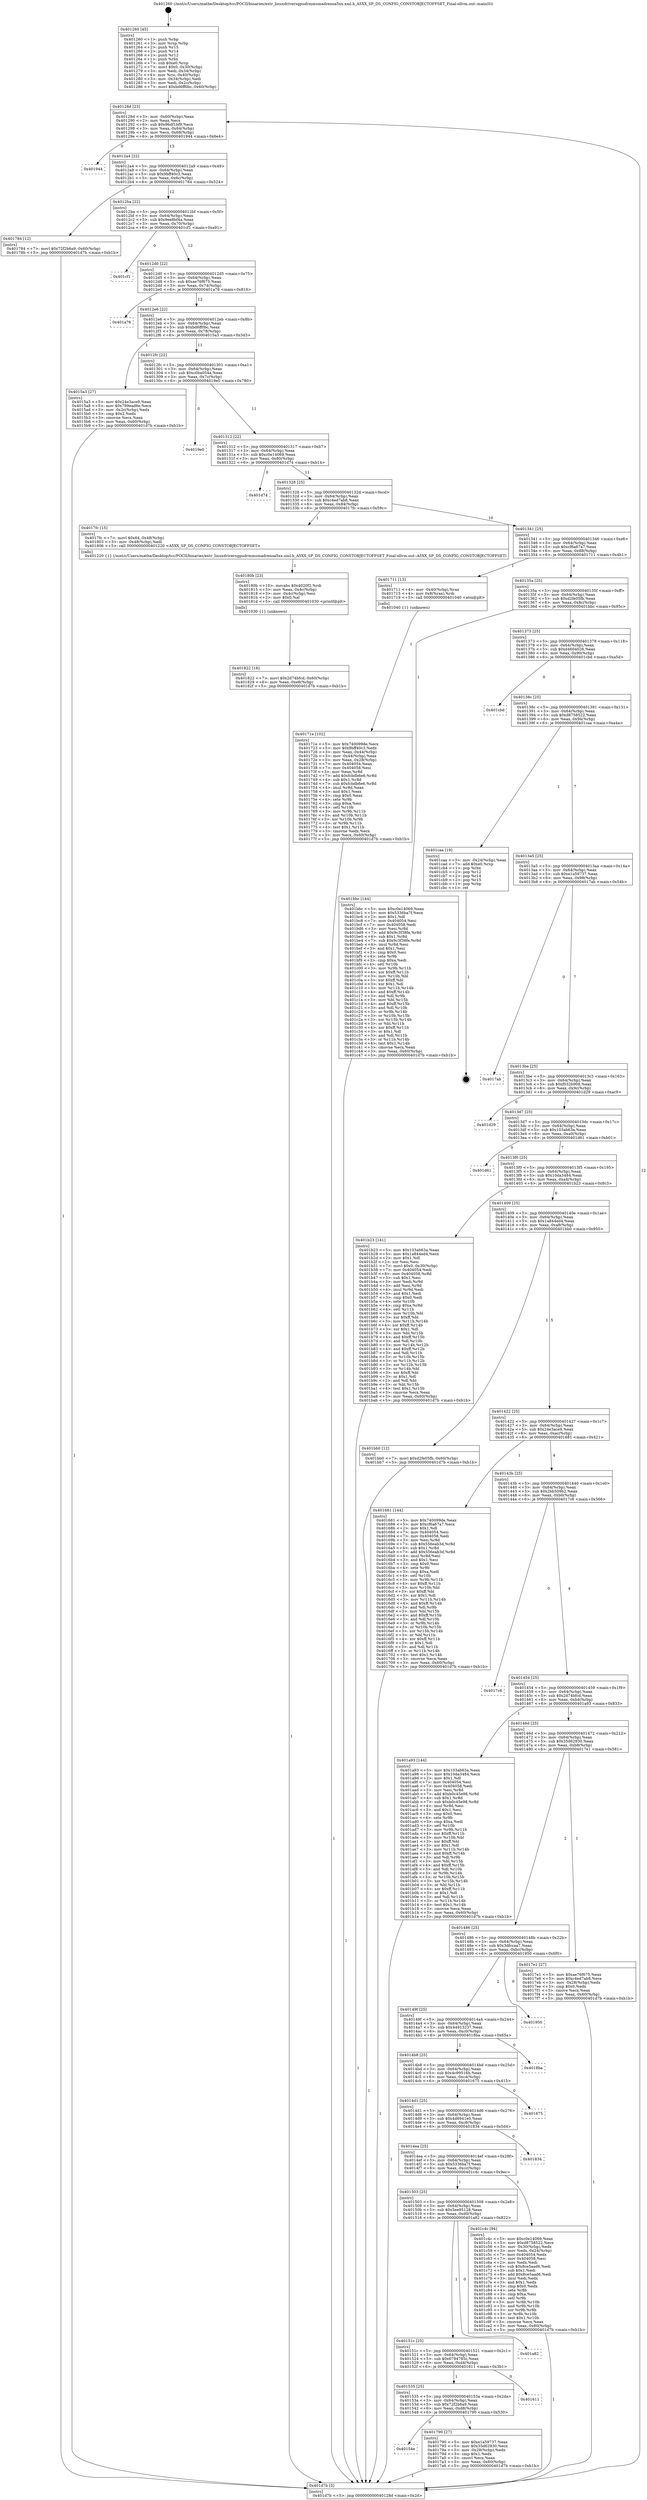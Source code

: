 digraph "0x401260" {
  label = "0x401260 (/mnt/c/Users/mathe/Desktop/tcc/POCII/binaries/extr_linuxdriversgpudrmmsmadrenoa5xx.xml.h_A5XX_SP_DS_CONFIG_CONSTOBJECTOFFSET_Final-ollvm.out::main(0))"
  labelloc = "t"
  node[shape=record]

  Entry [label="",width=0.3,height=0.3,shape=circle,fillcolor=black,style=filled]
  "0x40128d" [label="{
     0x40128d [23]\l
     | [instrs]\l
     &nbsp;&nbsp;0x40128d \<+3\>: mov -0x60(%rbp),%eax\l
     &nbsp;&nbsp;0x401290 \<+2\>: mov %eax,%ecx\l
     &nbsp;&nbsp;0x401292 \<+6\>: sub $0x96df1bf9,%ecx\l
     &nbsp;&nbsp;0x401298 \<+3\>: mov %eax,-0x64(%rbp)\l
     &nbsp;&nbsp;0x40129b \<+3\>: mov %ecx,-0x68(%rbp)\l
     &nbsp;&nbsp;0x40129e \<+6\>: je 0000000000401944 \<main+0x6e4\>\l
  }"]
  "0x401944" [label="{
     0x401944\l
  }", style=dashed]
  "0x4012a4" [label="{
     0x4012a4 [22]\l
     | [instrs]\l
     &nbsp;&nbsp;0x4012a4 \<+5\>: jmp 00000000004012a9 \<main+0x49\>\l
     &nbsp;&nbsp;0x4012a9 \<+3\>: mov -0x64(%rbp),%eax\l
     &nbsp;&nbsp;0x4012ac \<+5\>: sub $0x9bff40c3,%eax\l
     &nbsp;&nbsp;0x4012b1 \<+3\>: mov %eax,-0x6c(%rbp)\l
     &nbsp;&nbsp;0x4012b4 \<+6\>: je 0000000000401784 \<main+0x524\>\l
  }"]
  Exit [label="",width=0.3,height=0.3,shape=circle,fillcolor=black,style=filled,peripheries=2]
  "0x401784" [label="{
     0x401784 [12]\l
     | [instrs]\l
     &nbsp;&nbsp;0x401784 \<+7\>: movl $0x72f2b6a9,-0x60(%rbp)\l
     &nbsp;&nbsp;0x40178b \<+5\>: jmp 0000000000401d7b \<main+0xb1b\>\l
  }"]
  "0x4012ba" [label="{
     0x4012ba [22]\l
     | [instrs]\l
     &nbsp;&nbsp;0x4012ba \<+5\>: jmp 00000000004012bf \<main+0x5f\>\l
     &nbsp;&nbsp;0x4012bf \<+3\>: mov -0x64(%rbp),%eax\l
     &nbsp;&nbsp;0x4012c2 \<+5\>: sub $0x9ee8bf4a,%eax\l
     &nbsp;&nbsp;0x4012c7 \<+3\>: mov %eax,-0x70(%rbp)\l
     &nbsp;&nbsp;0x4012ca \<+6\>: je 0000000000401cf1 \<main+0xa91\>\l
  }"]
  "0x401822" [label="{
     0x401822 [18]\l
     | [instrs]\l
     &nbsp;&nbsp;0x401822 \<+7\>: movl $0x2d74bfcd,-0x60(%rbp)\l
     &nbsp;&nbsp;0x401829 \<+6\>: mov %eax,-0xe8(%rbp)\l
     &nbsp;&nbsp;0x40182f \<+5\>: jmp 0000000000401d7b \<main+0xb1b\>\l
  }"]
  "0x401cf1" [label="{
     0x401cf1\l
  }", style=dashed]
  "0x4012d0" [label="{
     0x4012d0 [22]\l
     | [instrs]\l
     &nbsp;&nbsp;0x4012d0 \<+5\>: jmp 00000000004012d5 \<main+0x75\>\l
     &nbsp;&nbsp;0x4012d5 \<+3\>: mov -0x64(%rbp),%eax\l
     &nbsp;&nbsp;0x4012d8 \<+5\>: sub $0xae76f675,%eax\l
     &nbsp;&nbsp;0x4012dd \<+3\>: mov %eax,-0x74(%rbp)\l
     &nbsp;&nbsp;0x4012e0 \<+6\>: je 0000000000401a76 \<main+0x816\>\l
  }"]
  "0x40180b" [label="{
     0x40180b [23]\l
     | [instrs]\l
     &nbsp;&nbsp;0x40180b \<+10\>: movabs $0x4020f2,%rdi\l
     &nbsp;&nbsp;0x401815 \<+3\>: mov %eax,-0x4c(%rbp)\l
     &nbsp;&nbsp;0x401818 \<+3\>: mov -0x4c(%rbp),%esi\l
     &nbsp;&nbsp;0x40181b \<+2\>: mov $0x0,%al\l
     &nbsp;&nbsp;0x40181d \<+5\>: call 0000000000401030 \<printf@plt\>\l
     | [calls]\l
     &nbsp;&nbsp;0x401030 \{1\} (unknown)\l
  }"]
  "0x401a76" [label="{
     0x401a76\l
  }", style=dashed]
  "0x4012e6" [label="{
     0x4012e6 [22]\l
     | [instrs]\l
     &nbsp;&nbsp;0x4012e6 \<+5\>: jmp 00000000004012eb \<main+0x8b\>\l
     &nbsp;&nbsp;0x4012eb \<+3\>: mov -0x64(%rbp),%eax\l
     &nbsp;&nbsp;0x4012ee \<+5\>: sub $0xbd6ff0bc,%eax\l
     &nbsp;&nbsp;0x4012f3 \<+3\>: mov %eax,-0x78(%rbp)\l
     &nbsp;&nbsp;0x4012f6 \<+6\>: je 00000000004015a3 \<main+0x343\>\l
  }"]
  "0x40154e" [label="{
     0x40154e\l
  }", style=dashed]
  "0x4015a3" [label="{
     0x4015a3 [27]\l
     | [instrs]\l
     &nbsp;&nbsp;0x4015a3 \<+5\>: mov $0x24e3ace9,%eax\l
     &nbsp;&nbsp;0x4015a8 \<+5\>: mov $0x789ead6e,%ecx\l
     &nbsp;&nbsp;0x4015ad \<+3\>: mov -0x2c(%rbp),%edx\l
     &nbsp;&nbsp;0x4015b0 \<+3\>: cmp $0x2,%edx\l
     &nbsp;&nbsp;0x4015b3 \<+3\>: cmovne %ecx,%eax\l
     &nbsp;&nbsp;0x4015b6 \<+3\>: mov %eax,-0x60(%rbp)\l
     &nbsp;&nbsp;0x4015b9 \<+5\>: jmp 0000000000401d7b \<main+0xb1b\>\l
  }"]
  "0x4012fc" [label="{
     0x4012fc [22]\l
     | [instrs]\l
     &nbsp;&nbsp;0x4012fc \<+5\>: jmp 0000000000401301 \<main+0xa1\>\l
     &nbsp;&nbsp;0x401301 \<+3\>: mov -0x64(%rbp),%eax\l
     &nbsp;&nbsp;0x401304 \<+5\>: sub $0xc0ba054a,%eax\l
     &nbsp;&nbsp;0x401309 \<+3\>: mov %eax,-0x7c(%rbp)\l
     &nbsp;&nbsp;0x40130c \<+6\>: je 00000000004019e0 \<main+0x780\>\l
  }"]
  "0x401d7b" [label="{
     0x401d7b [5]\l
     | [instrs]\l
     &nbsp;&nbsp;0x401d7b \<+5\>: jmp 000000000040128d \<main+0x2d\>\l
  }"]
  "0x401260" [label="{
     0x401260 [45]\l
     | [instrs]\l
     &nbsp;&nbsp;0x401260 \<+1\>: push %rbp\l
     &nbsp;&nbsp;0x401261 \<+3\>: mov %rsp,%rbp\l
     &nbsp;&nbsp;0x401264 \<+2\>: push %r15\l
     &nbsp;&nbsp;0x401266 \<+2\>: push %r14\l
     &nbsp;&nbsp;0x401268 \<+2\>: push %r12\l
     &nbsp;&nbsp;0x40126a \<+1\>: push %rbx\l
     &nbsp;&nbsp;0x40126b \<+7\>: sub $0xe0,%rsp\l
     &nbsp;&nbsp;0x401272 \<+7\>: movl $0x0,-0x30(%rbp)\l
     &nbsp;&nbsp;0x401279 \<+3\>: mov %edi,-0x34(%rbp)\l
     &nbsp;&nbsp;0x40127c \<+4\>: mov %rsi,-0x40(%rbp)\l
     &nbsp;&nbsp;0x401280 \<+3\>: mov -0x34(%rbp),%edi\l
     &nbsp;&nbsp;0x401283 \<+3\>: mov %edi,-0x2c(%rbp)\l
     &nbsp;&nbsp;0x401286 \<+7\>: movl $0xbd6ff0bc,-0x60(%rbp)\l
  }"]
  "0x401790" [label="{
     0x401790 [27]\l
     | [instrs]\l
     &nbsp;&nbsp;0x401790 \<+5\>: mov $0xe1a59737,%eax\l
     &nbsp;&nbsp;0x401795 \<+5\>: mov $0x35d62930,%ecx\l
     &nbsp;&nbsp;0x40179a \<+3\>: mov -0x28(%rbp),%edx\l
     &nbsp;&nbsp;0x40179d \<+3\>: cmp $0x1,%edx\l
     &nbsp;&nbsp;0x4017a0 \<+3\>: cmovl %ecx,%eax\l
     &nbsp;&nbsp;0x4017a3 \<+3\>: mov %eax,-0x60(%rbp)\l
     &nbsp;&nbsp;0x4017a6 \<+5\>: jmp 0000000000401d7b \<main+0xb1b\>\l
  }"]
  "0x4019e0" [label="{
     0x4019e0\l
  }", style=dashed]
  "0x401312" [label="{
     0x401312 [22]\l
     | [instrs]\l
     &nbsp;&nbsp;0x401312 \<+5\>: jmp 0000000000401317 \<main+0xb7\>\l
     &nbsp;&nbsp;0x401317 \<+3\>: mov -0x64(%rbp),%eax\l
     &nbsp;&nbsp;0x40131a \<+5\>: sub $0xc0e14069,%eax\l
     &nbsp;&nbsp;0x40131f \<+3\>: mov %eax,-0x80(%rbp)\l
     &nbsp;&nbsp;0x401322 \<+6\>: je 0000000000401d74 \<main+0xb14\>\l
  }"]
  "0x401535" [label="{
     0x401535 [25]\l
     | [instrs]\l
     &nbsp;&nbsp;0x401535 \<+5\>: jmp 000000000040153a \<main+0x2da\>\l
     &nbsp;&nbsp;0x40153a \<+3\>: mov -0x64(%rbp),%eax\l
     &nbsp;&nbsp;0x40153d \<+5\>: sub $0x72f2b6a9,%eax\l
     &nbsp;&nbsp;0x401542 \<+6\>: mov %eax,-0xd8(%rbp)\l
     &nbsp;&nbsp;0x401548 \<+6\>: je 0000000000401790 \<main+0x530\>\l
  }"]
  "0x401d74" [label="{
     0x401d74\l
  }", style=dashed]
  "0x401328" [label="{
     0x401328 [25]\l
     | [instrs]\l
     &nbsp;&nbsp;0x401328 \<+5\>: jmp 000000000040132d \<main+0xcd\>\l
     &nbsp;&nbsp;0x40132d \<+3\>: mov -0x64(%rbp),%eax\l
     &nbsp;&nbsp;0x401330 \<+5\>: sub $0xc4ed7ab8,%eax\l
     &nbsp;&nbsp;0x401335 \<+6\>: mov %eax,-0x84(%rbp)\l
     &nbsp;&nbsp;0x40133b \<+6\>: je 00000000004017fc \<main+0x59c\>\l
  }"]
  "0x401611" [label="{
     0x401611\l
  }", style=dashed]
  "0x4017fc" [label="{
     0x4017fc [15]\l
     | [instrs]\l
     &nbsp;&nbsp;0x4017fc \<+7\>: movl $0x64,-0x48(%rbp)\l
     &nbsp;&nbsp;0x401803 \<+3\>: mov -0x48(%rbp),%edi\l
     &nbsp;&nbsp;0x401806 \<+5\>: call 0000000000401220 \<A5XX_SP_DS_CONFIG_CONSTOBJECTOFFSET\>\l
     | [calls]\l
     &nbsp;&nbsp;0x401220 \{1\} (/mnt/c/Users/mathe/Desktop/tcc/POCII/binaries/extr_linuxdriversgpudrmmsmadrenoa5xx.xml.h_A5XX_SP_DS_CONFIG_CONSTOBJECTOFFSET_Final-ollvm.out::A5XX_SP_DS_CONFIG_CONSTOBJECTOFFSET)\l
  }"]
  "0x401341" [label="{
     0x401341 [25]\l
     | [instrs]\l
     &nbsp;&nbsp;0x401341 \<+5\>: jmp 0000000000401346 \<main+0xe6\>\l
     &nbsp;&nbsp;0x401346 \<+3\>: mov -0x64(%rbp),%eax\l
     &nbsp;&nbsp;0x401349 \<+5\>: sub $0xcf6a67a7,%eax\l
     &nbsp;&nbsp;0x40134e \<+6\>: mov %eax,-0x88(%rbp)\l
     &nbsp;&nbsp;0x401354 \<+6\>: je 0000000000401711 \<main+0x4b1\>\l
  }"]
  "0x40151c" [label="{
     0x40151c [25]\l
     | [instrs]\l
     &nbsp;&nbsp;0x40151c \<+5\>: jmp 0000000000401521 \<main+0x2c1\>\l
     &nbsp;&nbsp;0x401521 \<+3\>: mov -0x64(%rbp),%eax\l
     &nbsp;&nbsp;0x401524 \<+5\>: sub $0x6794785c,%eax\l
     &nbsp;&nbsp;0x401529 \<+6\>: mov %eax,-0xd4(%rbp)\l
     &nbsp;&nbsp;0x40152f \<+6\>: je 0000000000401611 \<main+0x3b1\>\l
  }"]
  "0x401711" [label="{
     0x401711 [13]\l
     | [instrs]\l
     &nbsp;&nbsp;0x401711 \<+4\>: mov -0x40(%rbp),%rax\l
     &nbsp;&nbsp;0x401715 \<+4\>: mov 0x8(%rax),%rdi\l
     &nbsp;&nbsp;0x401719 \<+5\>: call 0000000000401040 \<atoi@plt\>\l
     | [calls]\l
     &nbsp;&nbsp;0x401040 \{1\} (unknown)\l
  }"]
  "0x40135a" [label="{
     0x40135a [25]\l
     | [instrs]\l
     &nbsp;&nbsp;0x40135a \<+5\>: jmp 000000000040135f \<main+0xff\>\l
     &nbsp;&nbsp;0x40135f \<+3\>: mov -0x64(%rbp),%eax\l
     &nbsp;&nbsp;0x401362 \<+5\>: sub $0xd2fe05fb,%eax\l
     &nbsp;&nbsp;0x401367 \<+6\>: mov %eax,-0x8c(%rbp)\l
     &nbsp;&nbsp;0x40136d \<+6\>: je 0000000000401bbc \<main+0x95c\>\l
  }"]
  "0x401a82" [label="{
     0x401a82\l
  }", style=dashed]
  "0x401bbc" [label="{
     0x401bbc [144]\l
     | [instrs]\l
     &nbsp;&nbsp;0x401bbc \<+5\>: mov $0xc0e14069,%eax\l
     &nbsp;&nbsp;0x401bc1 \<+5\>: mov $0x5336ba7f,%ecx\l
     &nbsp;&nbsp;0x401bc6 \<+2\>: mov $0x1,%dl\l
     &nbsp;&nbsp;0x401bc8 \<+7\>: mov 0x404054,%esi\l
     &nbsp;&nbsp;0x401bcf \<+7\>: mov 0x404058,%edi\l
     &nbsp;&nbsp;0x401bd6 \<+3\>: mov %esi,%r8d\l
     &nbsp;&nbsp;0x401bd9 \<+7\>: add $0x9c3f38fe,%r8d\l
     &nbsp;&nbsp;0x401be0 \<+4\>: sub $0x1,%r8d\l
     &nbsp;&nbsp;0x401be4 \<+7\>: sub $0x9c3f38fe,%r8d\l
     &nbsp;&nbsp;0x401beb \<+4\>: imul %r8d,%esi\l
     &nbsp;&nbsp;0x401bef \<+3\>: and $0x1,%esi\l
     &nbsp;&nbsp;0x401bf2 \<+3\>: cmp $0x0,%esi\l
     &nbsp;&nbsp;0x401bf5 \<+4\>: sete %r9b\l
     &nbsp;&nbsp;0x401bf9 \<+3\>: cmp $0xa,%edi\l
     &nbsp;&nbsp;0x401bfc \<+4\>: setl %r10b\l
     &nbsp;&nbsp;0x401c00 \<+3\>: mov %r9b,%r11b\l
     &nbsp;&nbsp;0x401c03 \<+4\>: xor $0xff,%r11b\l
     &nbsp;&nbsp;0x401c07 \<+3\>: mov %r10b,%bl\l
     &nbsp;&nbsp;0x401c0a \<+3\>: xor $0xff,%bl\l
     &nbsp;&nbsp;0x401c0d \<+3\>: xor $0x1,%dl\l
     &nbsp;&nbsp;0x401c10 \<+3\>: mov %r11b,%r14b\l
     &nbsp;&nbsp;0x401c13 \<+4\>: and $0xff,%r14b\l
     &nbsp;&nbsp;0x401c17 \<+3\>: and %dl,%r9b\l
     &nbsp;&nbsp;0x401c1a \<+3\>: mov %bl,%r15b\l
     &nbsp;&nbsp;0x401c1d \<+4\>: and $0xff,%r15b\l
     &nbsp;&nbsp;0x401c21 \<+3\>: and %dl,%r10b\l
     &nbsp;&nbsp;0x401c24 \<+3\>: or %r9b,%r14b\l
     &nbsp;&nbsp;0x401c27 \<+3\>: or %r10b,%r15b\l
     &nbsp;&nbsp;0x401c2a \<+3\>: xor %r15b,%r14b\l
     &nbsp;&nbsp;0x401c2d \<+3\>: or %bl,%r11b\l
     &nbsp;&nbsp;0x401c30 \<+4\>: xor $0xff,%r11b\l
     &nbsp;&nbsp;0x401c34 \<+3\>: or $0x1,%dl\l
     &nbsp;&nbsp;0x401c37 \<+3\>: and %dl,%r11b\l
     &nbsp;&nbsp;0x401c3a \<+3\>: or %r11b,%r14b\l
     &nbsp;&nbsp;0x401c3d \<+4\>: test $0x1,%r14b\l
     &nbsp;&nbsp;0x401c41 \<+3\>: cmovne %ecx,%eax\l
     &nbsp;&nbsp;0x401c44 \<+3\>: mov %eax,-0x60(%rbp)\l
     &nbsp;&nbsp;0x401c47 \<+5\>: jmp 0000000000401d7b \<main+0xb1b\>\l
  }"]
  "0x401373" [label="{
     0x401373 [25]\l
     | [instrs]\l
     &nbsp;&nbsp;0x401373 \<+5\>: jmp 0000000000401378 \<main+0x118\>\l
     &nbsp;&nbsp;0x401378 \<+3\>: mov -0x64(%rbp),%eax\l
     &nbsp;&nbsp;0x40137b \<+5\>: sub $0xd4604026,%eax\l
     &nbsp;&nbsp;0x401380 \<+6\>: mov %eax,-0x90(%rbp)\l
     &nbsp;&nbsp;0x401386 \<+6\>: je 0000000000401cbd \<main+0xa5d\>\l
  }"]
  "0x401503" [label="{
     0x401503 [25]\l
     | [instrs]\l
     &nbsp;&nbsp;0x401503 \<+5\>: jmp 0000000000401508 \<main+0x2a8\>\l
     &nbsp;&nbsp;0x401508 \<+3\>: mov -0x64(%rbp),%eax\l
     &nbsp;&nbsp;0x40150b \<+5\>: sub $0x5ee95128,%eax\l
     &nbsp;&nbsp;0x401510 \<+6\>: mov %eax,-0xd0(%rbp)\l
     &nbsp;&nbsp;0x401516 \<+6\>: je 0000000000401a82 \<main+0x822\>\l
  }"]
  "0x401cbd" [label="{
     0x401cbd\l
  }", style=dashed]
  "0x40138c" [label="{
     0x40138c [25]\l
     | [instrs]\l
     &nbsp;&nbsp;0x40138c \<+5\>: jmp 0000000000401391 \<main+0x131\>\l
     &nbsp;&nbsp;0x401391 \<+3\>: mov -0x64(%rbp),%eax\l
     &nbsp;&nbsp;0x401394 \<+5\>: sub $0xd8758522,%eax\l
     &nbsp;&nbsp;0x401399 \<+6\>: mov %eax,-0x94(%rbp)\l
     &nbsp;&nbsp;0x40139f \<+6\>: je 0000000000401caa \<main+0xa4a\>\l
  }"]
  "0x401c4c" [label="{
     0x401c4c [94]\l
     | [instrs]\l
     &nbsp;&nbsp;0x401c4c \<+5\>: mov $0xc0e14069,%eax\l
     &nbsp;&nbsp;0x401c51 \<+5\>: mov $0xd8758522,%ecx\l
     &nbsp;&nbsp;0x401c56 \<+3\>: mov -0x30(%rbp),%edx\l
     &nbsp;&nbsp;0x401c59 \<+3\>: mov %edx,-0x24(%rbp)\l
     &nbsp;&nbsp;0x401c5c \<+7\>: mov 0x404054,%edx\l
     &nbsp;&nbsp;0x401c63 \<+7\>: mov 0x404058,%esi\l
     &nbsp;&nbsp;0x401c6a \<+2\>: mov %edx,%edi\l
     &nbsp;&nbsp;0x401c6c \<+6\>: sub $0x8ce5aad6,%edi\l
     &nbsp;&nbsp;0x401c72 \<+3\>: sub $0x1,%edi\l
     &nbsp;&nbsp;0x401c75 \<+6\>: add $0x8ce5aad6,%edi\l
     &nbsp;&nbsp;0x401c7b \<+3\>: imul %edi,%edx\l
     &nbsp;&nbsp;0x401c7e \<+3\>: and $0x1,%edx\l
     &nbsp;&nbsp;0x401c81 \<+3\>: cmp $0x0,%edx\l
     &nbsp;&nbsp;0x401c84 \<+4\>: sete %r8b\l
     &nbsp;&nbsp;0x401c88 \<+3\>: cmp $0xa,%esi\l
     &nbsp;&nbsp;0x401c8b \<+4\>: setl %r9b\l
     &nbsp;&nbsp;0x401c8f \<+3\>: mov %r8b,%r10b\l
     &nbsp;&nbsp;0x401c92 \<+3\>: and %r9b,%r10b\l
     &nbsp;&nbsp;0x401c95 \<+3\>: xor %r9b,%r8b\l
     &nbsp;&nbsp;0x401c98 \<+3\>: or %r8b,%r10b\l
     &nbsp;&nbsp;0x401c9b \<+4\>: test $0x1,%r10b\l
     &nbsp;&nbsp;0x401c9f \<+3\>: cmovne %ecx,%eax\l
     &nbsp;&nbsp;0x401ca2 \<+3\>: mov %eax,-0x60(%rbp)\l
     &nbsp;&nbsp;0x401ca5 \<+5\>: jmp 0000000000401d7b \<main+0xb1b\>\l
  }"]
  "0x401caa" [label="{
     0x401caa [19]\l
     | [instrs]\l
     &nbsp;&nbsp;0x401caa \<+3\>: mov -0x24(%rbp),%eax\l
     &nbsp;&nbsp;0x401cad \<+7\>: add $0xe0,%rsp\l
     &nbsp;&nbsp;0x401cb4 \<+1\>: pop %rbx\l
     &nbsp;&nbsp;0x401cb5 \<+2\>: pop %r12\l
     &nbsp;&nbsp;0x401cb7 \<+2\>: pop %r14\l
     &nbsp;&nbsp;0x401cb9 \<+2\>: pop %r15\l
     &nbsp;&nbsp;0x401cbb \<+1\>: pop %rbp\l
     &nbsp;&nbsp;0x401cbc \<+1\>: ret\l
  }"]
  "0x4013a5" [label="{
     0x4013a5 [25]\l
     | [instrs]\l
     &nbsp;&nbsp;0x4013a5 \<+5\>: jmp 00000000004013aa \<main+0x14a\>\l
     &nbsp;&nbsp;0x4013aa \<+3\>: mov -0x64(%rbp),%eax\l
     &nbsp;&nbsp;0x4013ad \<+5\>: sub $0xe1a59737,%eax\l
     &nbsp;&nbsp;0x4013b2 \<+6\>: mov %eax,-0x98(%rbp)\l
     &nbsp;&nbsp;0x4013b8 \<+6\>: je 00000000004017ab \<main+0x54b\>\l
  }"]
  "0x4014ea" [label="{
     0x4014ea [25]\l
     | [instrs]\l
     &nbsp;&nbsp;0x4014ea \<+5\>: jmp 00000000004014ef \<main+0x28f\>\l
     &nbsp;&nbsp;0x4014ef \<+3\>: mov -0x64(%rbp),%eax\l
     &nbsp;&nbsp;0x4014f2 \<+5\>: sub $0x5336ba7f,%eax\l
     &nbsp;&nbsp;0x4014f7 \<+6\>: mov %eax,-0xcc(%rbp)\l
     &nbsp;&nbsp;0x4014fd \<+6\>: je 0000000000401c4c \<main+0x9ec\>\l
  }"]
  "0x4017ab" [label="{
     0x4017ab\l
  }", style=dashed]
  "0x4013be" [label="{
     0x4013be [25]\l
     | [instrs]\l
     &nbsp;&nbsp;0x4013be \<+5\>: jmp 00000000004013c3 \<main+0x163\>\l
     &nbsp;&nbsp;0x4013c3 \<+3\>: mov -0x64(%rbp),%eax\l
     &nbsp;&nbsp;0x4013c6 \<+5\>: sub $0xf032b908,%eax\l
     &nbsp;&nbsp;0x4013cb \<+6\>: mov %eax,-0x9c(%rbp)\l
     &nbsp;&nbsp;0x4013d1 \<+6\>: je 0000000000401d29 \<main+0xac9\>\l
  }"]
  "0x401834" [label="{
     0x401834\l
  }", style=dashed]
  "0x401d29" [label="{
     0x401d29\l
  }", style=dashed]
  "0x4013d7" [label="{
     0x4013d7 [25]\l
     | [instrs]\l
     &nbsp;&nbsp;0x4013d7 \<+5\>: jmp 00000000004013dc \<main+0x17c\>\l
     &nbsp;&nbsp;0x4013dc \<+3\>: mov -0x64(%rbp),%eax\l
     &nbsp;&nbsp;0x4013df \<+5\>: sub $0x103ab63a,%eax\l
     &nbsp;&nbsp;0x4013e4 \<+6\>: mov %eax,-0xa0(%rbp)\l
     &nbsp;&nbsp;0x4013ea \<+6\>: je 0000000000401d61 \<main+0xb01\>\l
  }"]
  "0x4014d1" [label="{
     0x4014d1 [25]\l
     | [instrs]\l
     &nbsp;&nbsp;0x4014d1 \<+5\>: jmp 00000000004014d6 \<main+0x276\>\l
     &nbsp;&nbsp;0x4014d6 \<+3\>: mov -0x64(%rbp),%eax\l
     &nbsp;&nbsp;0x4014d9 \<+5\>: sub $0x4d6941e0,%eax\l
     &nbsp;&nbsp;0x4014de \<+6\>: mov %eax,-0xc8(%rbp)\l
     &nbsp;&nbsp;0x4014e4 \<+6\>: je 0000000000401834 \<main+0x5d4\>\l
  }"]
  "0x401d61" [label="{
     0x401d61\l
  }", style=dashed]
  "0x4013f0" [label="{
     0x4013f0 [25]\l
     | [instrs]\l
     &nbsp;&nbsp;0x4013f0 \<+5\>: jmp 00000000004013f5 \<main+0x195\>\l
     &nbsp;&nbsp;0x4013f5 \<+3\>: mov -0x64(%rbp),%eax\l
     &nbsp;&nbsp;0x4013f8 \<+5\>: sub $0x10da3484,%eax\l
     &nbsp;&nbsp;0x4013fd \<+6\>: mov %eax,-0xa4(%rbp)\l
     &nbsp;&nbsp;0x401403 \<+6\>: je 0000000000401b23 \<main+0x8c3\>\l
  }"]
  "0x401675" [label="{
     0x401675\l
  }", style=dashed]
  "0x401b23" [label="{
     0x401b23 [141]\l
     | [instrs]\l
     &nbsp;&nbsp;0x401b23 \<+5\>: mov $0x103ab63a,%eax\l
     &nbsp;&nbsp;0x401b28 \<+5\>: mov $0x1a844ed4,%ecx\l
     &nbsp;&nbsp;0x401b2d \<+2\>: mov $0x1,%dl\l
     &nbsp;&nbsp;0x401b2f \<+2\>: xor %esi,%esi\l
     &nbsp;&nbsp;0x401b31 \<+7\>: movl $0x0,-0x30(%rbp)\l
     &nbsp;&nbsp;0x401b38 \<+7\>: mov 0x404054,%edi\l
     &nbsp;&nbsp;0x401b3f \<+8\>: mov 0x404058,%r8d\l
     &nbsp;&nbsp;0x401b47 \<+3\>: sub $0x1,%esi\l
     &nbsp;&nbsp;0x401b4a \<+3\>: mov %edi,%r9d\l
     &nbsp;&nbsp;0x401b4d \<+3\>: add %esi,%r9d\l
     &nbsp;&nbsp;0x401b50 \<+4\>: imul %r9d,%edi\l
     &nbsp;&nbsp;0x401b54 \<+3\>: and $0x1,%edi\l
     &nbsp;&nbsp;0x401b57 \<+3\>: cmp $0x0,%edi\l
     &nbsp;&nbsp;0x401b5a \<+4\>: sete %r10b\l
     &nbsp;&nbsp;0x401b5e \<+4\>: cmp $0xa,%r8d\l
     &nbsp;&nbsp;0x401b62 \<+4\>: setl %r11b\l
     &nbsp;&nbsp;0x401b66 \<+3\>: mov %r10b,%bl\l
     &nbsp;&nbsp;0x401b69 \<+3\>: xor $0xff,%bl\l
     &nbsp;&nbsp;0x401b6c \<+3\>: mov %r11b,%r14b\l
     &nbsp;&nbsp;0x401b6f \<+4\>: xor $0xff,%r14b\l
     &nbsp;&nbsp;0x401b73 \<+3\>: xor $0x1,%dl\l
     &nbsp;&nbsp;0x401b76 \<+3\>: mov %bl,%r15b\l
     &nbsp;&nbsp;0x401b79 \<+4\>: and $0xff,%r15b\l
     &nbsp;&nbsp;0x401b7d \<+3\>: and %dl,%r10b\l
     &nbsp;&nbsp;0x401b80 \<+3\>: mov %r14b,%r12b\l
     &nbsp;&nbsp;0x401b83 \<+4\>: and $0xff,%r12b\l
     &nbsp;&nbsp;0x401b87 \<+3\>: and %dl,%r11b\l
     &nbsp;&nbsp;0x401b8a \<+3\>: or %r10b,%r15b\l
     &nbsp;&nbsp;0x401b8d \<+3\>: or %r11b,%r12b\l
     &nbsp;&nbsp;0x401b90 \<+3\>: xor %r12b,%r15b\l
     &nbsp;&nbsp;0x401b93 \<+3\>: or %r14b,%bl\l
     &nbsp;&nbsp;0x401b96 \<+3\>: xor $0xff,%bl\l
     &nbsp;&nbsp;0x401b99 \<+3\>: or $0x1,%dl\l
     &nbsp;&nbsp;0x401b9c \<+2\>: and %dl,%bl\l
     &nbsp;&nbsp;0x401b9e \<+3\>: or %bl,%r15b\l
     &nbsp;&nbsp;0x401ba1 \<+4\>: test $0x1,%r15b\l
     &nbsp;&nbsp;0x401ba5 \<+3\>: cmovne %ecx,%eax\l
     &nbsp;&nbsp;0x401ba8 \<+3\>: mov %eax,-0x60(%rbp)\l
     &nbsp;&nbsp;0x401bab \<+5\>: jmp 0000000000401d7b \<main+0xb1b\>\l
  }"]
  "0x401409" [label="{
     0x401409 [25]\l
     | [instrs]\l
     &nbsp;&nbsp;0x401409 \<+5\>: jmp 000000000040140e \<main+0x1ae\>\l
     &nbsp;&nbsp;0x40140e \<+3\>: mov -0x64(%rbp),%eax\l
     &nbsp;&nbsp;0x401411 \<+5\>: sub $0x1a844ed4,%eax\l
     &nbsp;&nbsp;0x401416 \<+6\>: mov %eax,-0xa8(%rbp)\l
     &nbsp;&nbsp;0x40141c \<+6\>: je 0000000000401bb0 \<main+0x950\>\l
  }"]
  "0x4014b8" [label="{
     0x4014b8 [25]\l
     | [instrs]\l
     &nbsp;&nbsp;0x4014b8 \<+5\>: jmp 00000000004014bd \<main+0x25d\>\l
     &nbsp;&nbsp;0x4014bd \<+3\>: mov -0x64(%rbp),%eax\l
     &nbsp;&nbsp;0x4014c0 \<+5\>: sub $0x4c99516b,%eax\l
     &nbsp;&nbsp;0x4014c5 \<+6\>: mov %eax,-0xc4(%rbp)\l
     &nbsp;&nbsp;0x4014cb \<+6\>: je 0000000000401675 \<main+0x415\>\l
  }"]
  "0x401bb0" [label="{
     0x401bb0 [12]\l
     | [instrs]\l
     &nbsp;&nbsp;0x401bb0 \<+7\>: movl $0xd2fe05fb,-0x60(%rbp)\l
     &nbsp;&nbsp;0x401bb7 \<+5\>: jmp 0000000000401d7b \<main+0xb1b\>\l
  }"]
  "0x401422" [label="{
     0x401422 [25]\l
     | [instrs]\l
     &nbsp;&nbsp;0x401422 \<+5\>: jmp 0000000000401427 \<main+0x1c7\>\l
     &nbsp;&nbsp;0x401427 \<+3\>: mov -0x64(%rbp),%eax\l
     &nbsp;&nbsp;0x40142a \<+5\>: sub $0x24e3ace9,%eax\l
     &nbsp;&nbsp;0x40142f \<+6\>: mov %eax,-0xac(%rbp)\l
     &nbsp;&nbsp;0x401435 \<+6\>: je 0000000000401681 \<main+0x421\>\l
  }"]
  "0x4018ba" [label="{
     0x4018ba\l
  }", style=dashed]
  "0x401681" [label="{
     0x401681 [144]\l
     | [instrs]\l
     &nbsp;&nbsp;0x401681 \<+5\>: mov $0x740099de,%eax\l
     &nbsp;&nbsp;0x401686 \<+5\>: mov $0xcf6a67a7,%ecx\l
     &nbsp;&nbsp;0x40168b \<+2\>: mov $0x1,%dl\l
     &nbsp;&nbsp;0x40168d \<+7\>: mov 0x404054,%esi\l
     &nbsp;&nbsp;0x401694 \<+7\>: mov 0x404058,%edi\l
     &nbsp;&nbsp;0x40169b \<+3\>: mov %esi,%r8d\l
     &nbsp;&nbsp;0x40169e \<+7\>: sub $0x556eab3d,%r8d\l
     &nbsp;&nbsp;0x4016a5 \<+4\>: sub $0x1,%r8d\l
     &nbsp;&nbsp;0x4016a9 \<+7\>: add $0x556eab3d,%r8d\l
     &nbsp;&nbsp;0x4016b0 \<+4\>: imul %r8d,%esi\l
     &nbsp;&nbsp;0x4016b4 \<+3\>: and $0x1,%esi\l
     &nbsp;&nbsp;0x4016b7 \<+3\>: cmp $0x0,%esi\l
     &nbsp;&nbsp;0x4016ba \<+4\>: sete %r9b\l
     &nbsp;&nbsp;0x4016be \<+3\>: cmp $0xa,%edi\l
     &nbsp;&nbsp;0x4016c1 \<+4\>: setl %r10b\l
     &nbsp;&nbsp;0x4016c5 \<+3\>: mov %r9b,%r11b\l
     &nbsp;&nbsp;0x4016c8 \<+4\>: xor $0xff,%r11b\l
     &nbsp;&nbsp;0x4016cc \<+3\>: mov %r10b,%bl\l
     &nbsp;&nbsp;0x4016cf \<+3\>: xor $0xff,%bl\l
     &nbsp;&nbsp;0x4016d2 \<+3\>: xor $0x1,%dl\l
     &nbsp;&nbsp;0x4016d5 \<+3\>: mov %r11b,%r14b\l
     &nbsp;&nbsp;0x4016d8 \<+4\>: and $0xff,%r14b\l
     &nbsp;&nbsp;0x4016dc \<+3\>: and %dl,%r9b\l
     &nbsp;&nbsp;0x4016df \<+3\>: mov %bl,%r15b\l
     &nbsp;&nbsp;0x4016e2 \<+4\>: and $0xff,%r15b\l
     &nbsp;&nbsp;0x4016e6 \<+3\>: and %dl,%r10b\l
     &nbsp;&nbsp;0x4016e9 \<+3\>: or %r9b,%r14b\l
     &nbsp;&nbsp;0x4016ec \<+3\>: or %r10b,%r15b\l
     &nbsp;&nbsp;0x4016ef \<+3\>: xor %r15b,%r14b\l
     &nbsp;&nbsp;0x4016f2 \<+3\>: or %bl,%r11b\l
     &nbsp;&nbsp;0x4016f5 \<+4\>: xor $0xff,%r11b\l
     &nbsp;&nbsp;0x4016f9 \<+3\>: or $0x1,%dl\l
     &nbsp;&nbsp;0x4016fc \<+3\>: and %dl,%r11b\l
     &nbsp;&nbsp;0x4016ff \<+3\>: or %r11b,%r14b\l
     &nbsp;&nbsp;0x401702 \<+4\>: test $0x1,%r14b\l
     &nbsp;&nbsp;0x401706 \<+3\>: cmovne %ecx,%eax\l
     &nbsp;&nbsp;0x401709 \<+3\>: mov %eax,-0x60(%rbp)\l
     &nbsp;&nbsp;0x40170c \<+5\>: jmp 0000000000401d7b \<main+0xb1b\>\l
  }"]
  "0x40143b" [label="{
     0x40143b [25]\l
     | [instrs]\l
     &nbsp;&nbsp;0x40143b \<+5\>: jmp 0000000000401440 \<main+0x1e0\>\l
     &nbsp;&nbsp;0x401440 \<+3\>: mov -0x64(%rbp),%eax\l
     &nbsp;&nbsp;0x401443 \<+5\>: sub $0x2bb509b2,%eax\l
     &nbsp;&nbsp;0x401448 \<+6\>: mov %eax,-0xb0(%rbp)\l
     &nbsp;&nbsp;0x40144e \<+6\>: je 00000000004017c6 \<main+0x566\>\l
  }"]
  "0x40171e" [label="{
     0x40171e [102]\l
     | [instrs]\l
     &nbsp;&nbsp;0x40171e \<+5\>: mov $0x740099de,%ecx\l
     &nbsp;&nbsp;0x401723 \<+5\>: mov $0x9bff40c3,%edx\l
     &nbsp;&nbsp;0x401728 \<+3\>: mov %eax,-0x44(%rbp)\l
     &nbsp;&nbsp;0x40172b \<+3\>: mov -0x44(%rbp),%eax\l
     &nbsp;&nbsp;0x40172e \<+3\>: mov %eax,-0x28(%rbp)\l
     &nbsp;&nbsp;0x401731 \<+7\>: mov 0x404054,%eax\l
     &nbsp;&nbsp;0x401738 \<+7\>: mov 0x404058,%esi\l
     &nbsp;&nbsp;0x40173f \<+3\>: mov %eax,%r8d\l
     &nbsp;&nbsp;0x401742 \<+7\>: add $0xfcbdb6e6,%r8d\l
     &nbsp;&nbsp;0x401749 \<+4\>: sub $0x1,%r8d\l
     &nbsp;&nbsp;0x40174d \<+7\>: sub $0xfcbdb6e6,%r8d\l
     &nbsp;&nbsp;0x401754 \<+4\>: imul %r8d,%eax\l
     &nbsp;&nbsp;0x401758 \<+3\>: and $0x1,%eax\l
     &nbsp;&nbsp;0x40175b \<+3\>: cmp $0x0,%eax\l
     &nbsp;&nbsp;0x40175e \<+4\>: sete %r9b\l
     &nbsp;&nbsp;0x401762 \<+3\>: cmp $0xa,%esi\l
     &nbsp;&nbsp;0x401765 \<+4\>: setl %r10b\l
     &nbsp;&nbsp;0x401769 \<+3\>: mov %r9b,%r11b\l
     &nbsp;&nbsp;0x40176c \<+3\>: and %r10b,%r11b\l
     &nbsp;&nbsp;0x40176f \<+3\>: xor %r10b,%r9b\l
     &nbsp;&nbsp;0x401772 \<+3\>: or %r9b,%r11b\l
     &nbsp;&nbsp;0x401775 \<+4\>: test $0x1,%r11b\l
     &nbsp;&nbsp;0x401779 \<+3\>: cmovne %edx,%ecx\l
     &nbsp;&nbsp;0x40177c \<+3\>: mov %ecx,-0x60(%rbp)\l
     &nbsp;&nbsp;0x40177f \<+5\>: jmp 0000000000401d7b \<main+0xb1b\>\l
  }"]
  "0x40149f" [label="{
     0x40149f [25]\l
     | [instrs]\l
     &nbsp;&nbsp;0x40149f \<+5\>: jmp 00000000004014a4 \<main+0x244\>\l
     &nbsp;&nbsp;0x4014a4 \<+3\>: mov -0x64(%rbp),%eax\l
     &nbsp;&nbsp;0x4014a7 \<+5\>: sub $0x44913237,%eax\l
     &nbsp;&nbsp;0x4014ac \<+6\>: mov %eax,-0xc0(%rbp)\l
     &nbsp;&nbsp;0x4014b2 \<+6\>: je 00000000004018ba \<main+0x65a\>\l
  }"]
  "0x4017c6" [label="{
     0x4017c6\l
  }", style=dashed]
  "0x401454" [label="{
     0x401454 [25]\l
     | [instrs]\l
     &nbsp;&nbsp;0x401454 \<+5\>: jmp 0000000000401459 \<main+0x1f9\>\l
     &nbsp;&nbsp;0x401459 \<+3\>: mov -0x64(%rbp),%eax\l
     &nbsp;&nbsp;0x40145c \<+5\>: sub $0x2d74bfcd,%eax\l
     &nbsp;&nbsp;0x401461 \<+6\>: mov %eax,-0xb4(%rbp)\l
     &nbsp;&nbsp;0x401467 \<+6\>: je 0000000000401a93 \<main+0x833\>\l
  }"]
  "0x401950" [label="{
     0x401950\l
  }", style=dashed]
  "0x401a93" [label="{
     0x401a93 [144]\l
     | [instrs]\l
     &nbsp;&nbsp;0x401a93 \<+5\>: mov $0x103ab63a,%eax\l
     &nbsp;&nbsp;0x401a98 \<+5\>: mov $0x10da3484,%ecx\l
     &nbsp;&nbsp;0x401a9d \<+2\>: mov $0x1,%dl\l
     &nbsp;&nbsp;0x401a9f \<+7\>: mov 0x404054,%esi\l
     &nbsp;&nbsp;0x401aa6 \<+7\>: mov 0x404058,%edi\l
     &nbsp;&nbsp;0x401aad \<+3\>: mov %esi,%r8d\l
     &nbsp;&nbsp;0x401ab0 \<+7\>: add $0xb0c45e98,%r8d\l
     &nbsp;&nbsp;0x401ab7 \<+4\>: sub $0x1,%r8d\l
     &nbsp;&nbsp;0x401abb \<+7\>: sub $0xb0c45e98,%r8d\l
     &nbsp;&nbsp;0x401ac2 \<+4\>: imul %r8d,%esi\l
     &nbsp;&nbsp;0x401ac6 \<+3\>: and $0x1,%esi\l
     &nbsp;&nbsp;0x401ac9 \<+3\>: cmp $0x0,%esi\l
     &nbsp;&nbsp;0x401acc \<+4\>: sete %r9b\l
     &nbsp;&nbsp;0x401ad0 \<+3\>: cmp $0xa,%edi\l
     &nbsp;&nbsp;0x401ad3 \<+4\>: setl %r10b\l
     &nbsp;&nbsp;0x401ad7 \<+3\>: mov %r9b,%r11b\l
     &nbsp;&nbsp;0x401ada \<+4\>: xor $0xff,%r11b\l
     &nbsp;&nbsp;0x401ade \<+3\>: mov %r10b,%bl\l
     &nbsp;&nbsp;0x401ae1 \<+3\>: xor $0xff,%bl\l
     &nbsp;&nbsp;0x401ae4 \<+3\>: xor $0x1,%dl\l
     &nbsp;&nbsp;0x401ae7 \<+3\>: mov %r11b,%r14b\l
     &nbsp;&nbsp;0x401aea \<+4\>: and $0xff,%r14b\l
     &nbsp;&nbsp;0x401aee \<+3\>: and %dl,%r9b\l
     &nbsp;&nbsp;0x401af1 \<+3\>: mov %bl,%r15b\l
     &nbsp;&nbsp;0x401af4 \<+4\>: and $0xff,%r15b\l
     &nbsp;&nbsp;0x401af8 \<+3\>: and %dl,%r10b\l
     &nbsp;&nbsp;0x401afb \<+3\>: or %r9b,%r14b\l
     &nbsp;&nbsp;0x401afe \<+3\>: or %r10b,%r15b\l
     &nbsp;&nbsp;0x401b01 \<+3\>: xor %r15b,%r14b\l
     &nbsp;&nbsp;0x401b04 \<+3\>: or %bl,%r11b\l
     &nbsp;&nbsp;0x401b07 \<+4\>: xor $0xff,%r11b\l
     &nbsp;&nbsp;0x401b0b \<+3\>: or $0x1,%dl\l
     &nbsp;&nbsp;0x401b0e \<+3\>: and %dl,%r11b\l
     &nbsp;&nbsp;0x401b11 \<+3\>: or %r11b,%r14b\l
     &nbsp;&nbsp;0x401b14 \<+4\>: test $0x1,%r14b\l
     &nbsp;&nbsp;0x401b18 \<+3\>: cmovne %ecx,%eax\l
     &nbsp;&nbsp;0x401b1b \<+3\>: mov %eax,-0x60(%rbp)\l
     &nbsp;&nbsp;0x401b1e \<+5\>: jmp 0000000000401d7b \<main+0xb1b\>\l
  }"]
  "0x40146d" [label="{
     0x40146d [25]\l
     | [instrs]\l
     &nbsp;&nbsp;0x40146d \<+5\>: jmp 0000000000401472 \<main+0x212\>\l
     &nbsp;&nbsp;0x401472 \<+3\>: mov -0x64(%rbp),%eax\l
     &nbsp;&nbsp;0x401475 \<+5\>: sub $0x35d62930,%eax\l
     &nbsp;&nbsp;0x40147a \<+6\>: mov %eax,-0xb8(%rbp)\l
     &nbsp;&nbsp;0x401480 \<+6\>: je 00000000004017e1 \<main+0x581\>\l
  }"]
  "0x401486" [label="{
     0x401486 [25]\l
     | [instrs]\l
     &nbsp;&nbsp;0x401486 \<+5\>: jmp 000000000040148b \<main+0x22b\>\l
     &nbsp;&nbsp;0x40148b \<+3\>: mov -0x64(%rbp),%eax\l
     &nbsp;&nbsp;0x40148e \<+5\>: sub $0x3dfccaa7,%eax\l
     &nbsp;&nbsp;0x401493 \<+6\>: mov %eax,-0xbc(%rbp)\l
     &nbsp;&nbsp;0x401499 \<+6\>: je 0000000000401950 \<main+0x6f0\>\l
  }"]
  "0x4017e1" [label="{
     0x4017e1 [27]\l
     | [instrs]\l
     &nbsp;&nbsp;0x4017e1 \<+5\>: mov $0xae76f675,%eax\l
     &nbsp;&nbsp;0x4017e6 \<+5\>: mov $0xc4ed7ab8,%ecx\l
     &nbsp;&nbsp;0x4017eb \<+3\>: mov -0x28(%rbp),%edx\l
     &nbsp;&nbsp;0x4017ee \<+3\>: cmp $0x0,%edx\l
     &nbsp;&nbsp;0x4017f1 \<+3\>: cmove %ecx,%eax\l
     &nbsp;&nbsp;0x4017f4 \<+3\>: mov %eax,-0x60(%rbp)\l
     &nbsp;&nbsp;0x4017f7 \<+5\>: jmp 0000000000401d7b \<main+0xb1b\>\l
  }"]
  Entry -> "0x401260" [label=" 1"]
  "0x40128d" -> "0x401944" [label=" 0"]
  "0x40128d" -> "0x4012a4" [label=" 13"]
  "0x401caa" -> Exit [label=" 1"]
  "0x4012a4" -> "0x401784" [label=" 1"]
  "0x4012a4" -> "0x4012ba" [label=" 12"]
  "0x401c4c" -> "0x401d7b" [label=" 1"]
  "0x4012ba" -> "0x401cf1" [label=" 0"]
  "0x4012ba" -> "0x4012d0" [label=" 12"]
  "0x401bbc" -> "0x401d7b" [label=" 1"]
  "0x4012d0" -> "0x401a76" [label=" 0"]
  "0x4012d0" -> "0x4012e6" [label=" 12"]
  "0x401bb0" -> "0x401d7b" [label=" 1"]
  "0x4012e6" -> "0x4015a3" [label=" 1"]
  "0x4012e6" -> "0x4012fc" [label=" 11"]
  "0x4015a3" -> "0x401d7b" [label=" 1"]
  "0x401260" -> "0x40128d" [label=" 1"]
  "0x401d7b" -> "0x40128d" [label=" 12"]
  "0x401b23" -> "0x401d7b" [label=" 1"]
  "0x4012fc" -> "0x4019e0" [label=" 0"]
  "0x4012fc" -> "0x401312" [label=" 11"]
  "0x401a93" -> "0x401d7b" [label=" 1"]
  "0x401312" -> "0x401d74" [label=" 0"]
  "0x401312" -> "0x401328" [label=" 11"]
  "0x40180b" -> "0x401822" [label=" 1"]
  "0x401328" -> "0x4017fc" [label=" 1"]
  "0x401328" -> "0x401341" [label=" 10"]
  "0x4017fc" -> "0x40180b" [label=" 1"]
  "0x401341" -> "0x401711" [label=" 1"]
  "0x401341" -> "0x40135a" [label=" 9"]
  "0x401790" -> "0x401d7b" [label=" 1"]
  "0x40135a" -> "0x401bbc" [label=" 1"]
  "0x40135a" -> "0x401373" [label=" 8"]
  "0x401535" -> "0x40154e" [label=" 0"]
  "0x401373" -> "0x401cbd" [label=" 0"]
  "0x401373" -> "0x40138c" [label=" 8"]
  "0x401822" -> "0x401d7b" [label=" 1"]
  "0x40138c" -> "0x401caa" [label=" 1"]
  "0x40138c" -> "0x4013a5" [label=" 7"]
  "0x40151c" -> "0x401535" [label=" 1"]
  "0x4013a5" -> "0x4017ab" [label=" 0"]
  "0x4013a5" -> "0x4013be" [label=" 7"]
  "0x4017e1" -> "0x401d7b" [label=" 1"]
  "0x4013be" -> "0x401d29" [label=" 0"]
  "0x4013be" -> "0x4013d7" [label=" 7"]
  "0x401503" -> "0x40151c" [label=" 1"]
  "0x4013d7" -> "0x401d61" [label=" 0"]
  "0x4013d7" -> "0x4013f0" [label=" 7"]
  "0x401535" -> "0x401790" [label=" 1"]
  "0x4013f0" -> "0x401b23" [label=" 1"]
  "0x4013f0" -> "0x401409" [label=" 6"]
  "0x4014ea" -> "0x401503" [label=" 1"]
  "0x401409" -> "0x401bb0" [label=" 1"]
  "0x401409" -> "0x401422" [label=" 5"]
  "0x40151c" -> "0x401611" [label=" 0"]
  "0x401422" -> "0x401681" [label=" 1"]
  "0x401422" -> "0x40143b" [label=" 4"]
  "0x401681" -> "0x401d7b" [label=" 1"]
  "0x401711" -> "0x40171e" [label=" 1"]
  "0x40171e" -> "0x401d7b" [label=" 1"]
  "0x401784" -> "0x401d7b" [label=" 1"]
  "0x4014d1" -> "0x4014ea" [label=" 2"]
  "0x40143b" -> "0x4017c6" [label=" 0"]
  "0x40143b" -> "0x401454" [label=" 4"]
  "0x401503" -> "0x401a82" [label=" 0"]
  "0x401454" -> "0x401a93" [label=" 1"]
  "0x401454" -> "0x40146d" [label=" 3"]
  "0x4014b8" -> "0x4014d1" [label=" 2"]
  "0x40146d" -> "0x4017e1" [label=" 1"]
  "0x40146d" -> "0x401486" [label=" 2"]
  "0x4014b8" -> "0x401675" [label=" 0"]
  "0x401486" -> "0x401950" [label=" 0"]
  "0x401486" -> "0x40149f" [label=" 2"]
  "0x4014d1" -> "0x401834" [label=" 0"]
  "0x40149f" -> "0x4018ba" [label=" 0"]
  "0x40149f" -> "0x4014b8" [label=" 2"]
  "0x4014ea" -> "0x401c4c" [label=" 1"]
}
